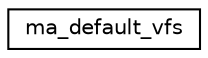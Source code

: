 digraph "Graphical Class Hierarchy"
{
 // LATEX_PDF_SIZE
  edge [fontname="Helvetica",fontsize="10",labelfontname="Helvetica",labelfontsize="10"];
  node [fontname="Helvetica",fontsize="10",shape=record];
  rankdir="LR";
  Node0 [label="ma_default_vfs",height=0.2,width=0.4,color="black", fillcolor="white", style="filled",URL="$structma__default__vfs.html",tooltip=" "];
}
